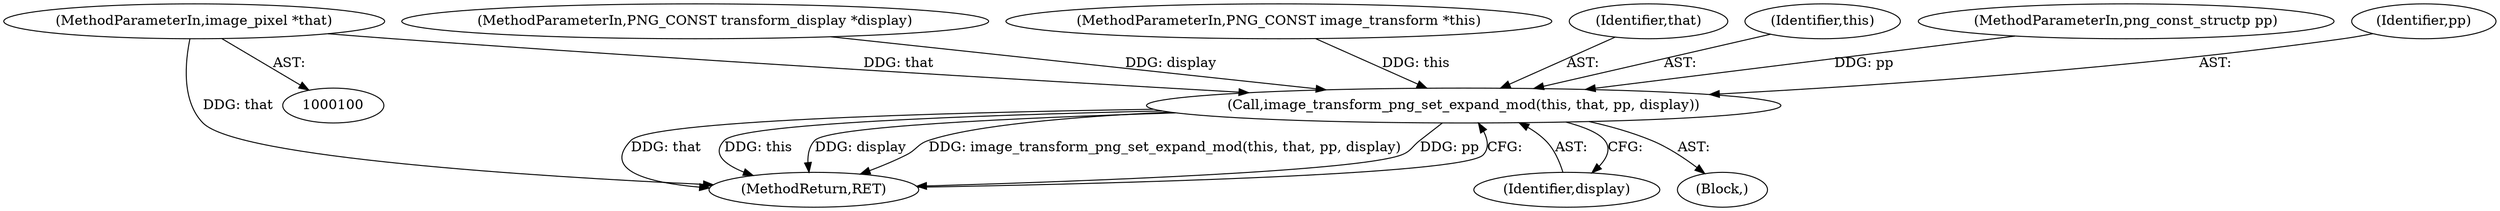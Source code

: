 digraph "1_Android_9d4853418ab2f754c2b63e091c29c5529b8b86ca_65@del" {
"1000102" [label="(MethodParameterIn,image_pixel *that)"];
"1000106" [label="(Call,image_transform_png_set_expand_mod(this, that, pp, display))"];
"1000102" [label="(MethodParameterIn,image_pixel *that)"];
"1000104" [label="(MethodParameterIn,PNG_CONST transform_display *display)"];
"1000101" [label="(MethodParameterIn,PNG_CONST image_transform *this)"];
"1000110" [label="(Identifier,display)"];
"1000106" [label="(Call,image_transform_png_set_expand_mod(this, that, pp, display))"];
"1000108" [label="(Identifier,that)"];
"1000107" [label="(Identifier,this)"];
"1000111" [label="(MethodReturn,RET)"];
"1000103" [label="(MethodParameterIn,png_const_structp pp)"];
"1000105" [label="(Block,)"];
"1000109" [label="(Identifier,pp)"];
"1000102" -> "1000100"  [label="AST: "];
"1000102" -> "1000111"  [label="DDG: that"];
"1000102" -> "1000106"  [label="DDG: that"];
"1000106" -> "1000105"  [label="AST: "];
"1000106" -> "1000110"  [label="CFG: "];
"1000107" -> "1000106"  [label="AST: "];
"1000108" -> "1000106"  [label="AST: "];
"1000109" -> "1000106"  [label="AST: "];
"1000110" -> "1000106"  [label="AST: "];
"1000111" -> "1000106"  [label="CFG: "];
"1000106" -> "1000111"  [label="DDG: that"];
"1000106" -> "1000111"  [label="DDG: this"];
"1000106" -> "1000111"  [label="DDG: display"];
"1000106" -> "1000111"  [label="DDG: image_transform_png_set_expand_mod(this, that, pp, display)"];
"1000106" -> "1000111"  [label="DDG: pp"];
"1000101" -> "1000106"  [label="DDG: this"];
"1000103" -> "1000106"  [label="DDG: pp"];
"1000104" -> "1000106"  [label="DDG: display"];
}

